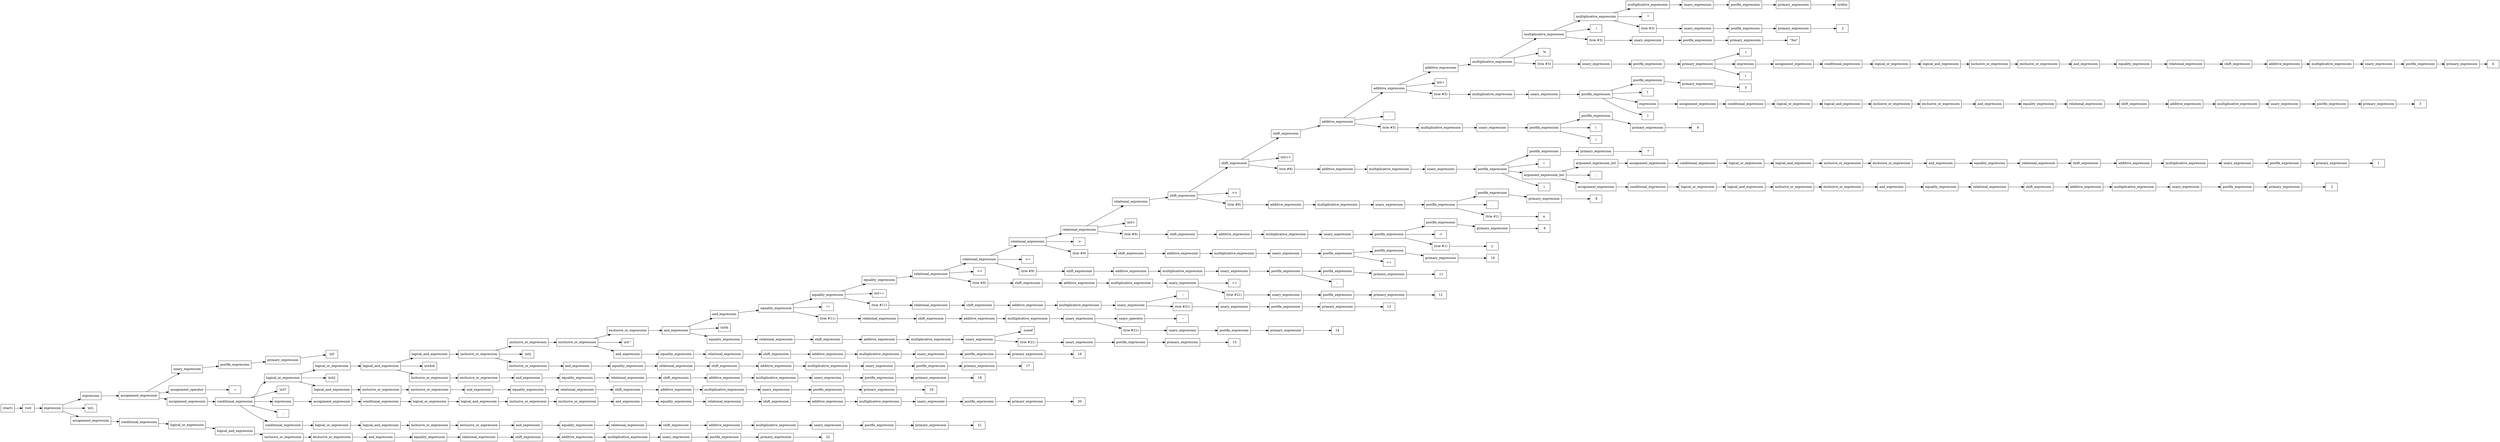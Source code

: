 digraph {
rankdir = LR;
node [shape = box];
"0x4ca8490" [ label = "(start)" ];"0x4ca83e0" [ label = "root" ];"0x4ca8320" [ label = "expression" ];"0x4ca76d0" [ label = "expression" ];"0x4ca7610" [ label = "assignment_expression" ];"0x4c98830" [ label = "unary_expression" ];"0x4c98780" [ label = "postfix_expression" ];"0x4c98630" [ label = "primary_expression" ];"0x4c98430" [ label = "&#92;&#92;&#110;&#48;" ];
"0x4c98630" -> "0x4c98430"
"0x4c98780" -> "0x4c98630"
"0x4c98830" -> "0x4c98780"
"0x4ca7610" -> "0x4c98830"
"0x4c98a40" [ label = "assignment_operator" ];"0x4c98580" [ label = "&#32;&#61;" ];
"0x4c98a40" -> "0x4c98580"
"0x4ca7610" -> "0x4c98a40"
"0x4ca7560" [ label = "assignment_expression" ];"0x4ca7490" [ label = "conditional_expression" ];"0x4ca5c70" [ label = "logical_or_expression" ];"0x4ca5220" [ label = "logical_or_expression" ];"0x4ca5160" [ label = "logical_and_expression" ];"0x4ca47c0" [ label = "logical_and_expression" ];"0x4ca4700" [ label = "inclusive_or_expression" ];"0x4ca3e10" [ label = "inclusive_or_expression" ];"0x4ca3d50" [ label = "exclusive_or_expression" ];"0x4ca3510" [ label = "exclusive_or_expression" ];"0x4ca3450" [ label = "and_expression" ];"0x4ca2a60" [ label = "and_expression" ];"0x4ca29a0" [ label = "equality_expression" ];"0x4ca1f40" [ label = "equality_expression" ];"0x4ca15a0" [ label = "equality_expression" ];"0x4ca14e0" [ label = "relational_expression" ];"0x4ca0be0" [ label = "relational_expression" ];"0x4ca0390" [ label = "relational_expression" ];"0x4c9fb40" [ label = "relational_expression" ];"0x4c9f190" [ label = "relational_expression" ];"0x4c9f0d0" [ label = "shift_expression" ];"0x4c9e7c0" [ label = "shift_expression" ];"0x4c9c750" [ label = "shift_expression" ];"0x4c9c690" [ label = "additive_expression" ];"0x4c9bee0" [ label = "additive_expression" ];"0x4c9aad0" [ label = "additive_expression" ];"0x4c9aa10" [ label = "multiplicative_expression" ];"0x4c99840" [ label = "multiplicative_expression" ];"0x4c99360" [ label = "multiplicative_expression" ];"0x4c98e10" [ label = "multiplicative_expression" ];"0x4c98d60" [ label = "unary_expression" ];"0x4c98cb0" [ label = "postfix_expression" ];"0x4c98c00" [ label = "primary_expression" ];"0x4c98990" [ label = "&#92;&#92;&#110;&#92;&#92;&#116;&#102;&#111;&#111;" ];
"0x4c98c00" -> "0x4c98990"
"0x4c98cb0" -> "0x4c98c00"
"0x4c98d60" -> "0x4c98cb0"
"0x4c98e10" -> "0x4c98d60"
"0x4c99360" -> "0x4c98e10"
"0x4c98b50" [ label = "&#32;&#42;" ];
"0x4c99360" -> "0x4c98b50"
"0x4c992b0" [ label = "(trie #3)" ];"0x4c99200" [ label = "unary_expression" ];"0x4c99150" [ label = "postfix_expression" ];"0x4c990a0" [ label = "primary_expression" ];"0x4c98f40" [ label = "&#32;&#50;" ];
"0x4c990a0" -> "0x4c98f40"
"0x4c99150" -> "0x4c990a0"
"0x4c99200" -> "0x4c99150"
"0x4c992b0" -> "0x4c99200"
"0x4c99360" -> "0x4c992b0"
"0x4c99840" -> "0x4c99360"
"0x4c98ff0" [ label = "&#32;&#47;" ];
"0x4c99840" -> "0x4c98ff0"
"0x4c99790" [ label = "(trie #3)" ];"0x4c996e0" [ label = "unary_expression" ];"0x4c99630" [ label = "postfix_expression" ];"0x4c99580" [ label = "primary_expression" ];"0x4c99420" [ label = "&#32;&#34;&#102;&#111;&#111;&#34;" ];
"0x4c99580" -> "0x4c99420"
"0x4c99630" -> "0x4c99580"
"0x4c996e0" -> "0x4c99630"
"0x4c99790" -> "0x4c996e0"
"0x4c99840" -> "0x4c99790"
"0x4c9aa10" -> "0x4c99840"
"0x4c994d0" [ label = "&#32;&#37;" ];
"0x4c9aa10" -> "0x4c994d0"
"0x4c9a960" [ label = "(trie #3)" ];"0x4c9a8b0" [ label = "unary_expression" ];"0x4c9a800" [ label = "postfix_expression" ];"0x4c9a740" [ label = "primary_expression" ];"0x4c99900" [ label = "&#32;&#40;" ];
"0x4c9a740" -> "0x4c99900"
"0x4c9a560" [ label = "expression" ];"0x4c9a4b0" [ label = "assignment_expression" ];"0x4c9a400" [ label = "conditional_expression" ];"0x4c9a350" [ label = "logical_or_expression" ];"0x4c9a2a0" [ label = "logical_and_expression" ];"0x4c9a1f0" [ label = "inclusive_or_expression" ];"0x4c9a140" [ label = "exclusive_or_expression" ];"0x4c9a090" [ label = "and_expression" ];"0x4c99fe0" [ label = "equality_expression" ];"0x4c99f30" [ label = "relational_expression" ];"0x4c99e80" [ label = "shift_expression" ];"0x4c99dd0" [ label = "additive_expression" ];"0x4c99d20" [ label = "multiplicative_expression" ];"0x4c99c70" [ label = "unary_expression" ];"0x4c99bc0" [ label = "postfix_expression" ];"0x4c99b10" [ label = "primary_expression" ];"0x4c999b0" [ label = "&#52;" ];
"0x4c99b10" -> "0x4c999b0"
"0x4c99bc0" -> "0x4c99b10"
"0x4c99c70" -> "0x4c99bc0"
"0x4c99d20" -> "0x4c99c70"
"0x4c99dd0" -> "0x4c99d20"
"0x4c99e80" -> "0x4c99dd0"
"0x4c99f30" -> "0x4c99e80"
"0x4c99fe0" -> "0x4c99f30"
"0x4c9a090" -> "0x4c99fe0"
"0x4c9a140" -> "0x4c9a090"
"0x4c9a1f0" -> "0x4c9a140"
"0x4c9a2a0" -> "0x4c9a1f0"
"0x4c9a350" -> "0x4c9a2a0"
"0x4c9a400" -> "0x4c9a350"
"0x4c9a4b0" -> "0x4c9a400"
"0x4c9a560" -> "0x4c9a4b0"
"0x4c9a740" -> "0x4c9a560"
"0x4c99a60" [ label = "&#41;" ];
"0x4c9a740" -> "0x4c99a60"
"0x4c9a800" -> "0x4c9a740"
"0x4c9a8b0" -> "0x4c9a800"
"0x4c9a960" -> "0x4c9a8b0"
"0x4c9aa10" -> "0x4c9a960"
"0x4c9aad0" -> "0x4c9aa10"
"0x4c9bee0" -> "0x4c9aad0"
"0x4c9a690" [ label = "&#92;&#92;&#110;&#92;&#92;&#116;&#43;" ];
"0x4c9bee0" -> "0x4c9a690"
"0x4c9be30" [ label = "(trie #5)" ];"0x4c9bd80" [ label = "multiplicative_expression" ];"0x4c9bcd0" [ label = "unary_expression" ];"0x4c9bc10" [ label = "postfix_expression" ];"0x4c9ad90" [ label = "postfix_expression" ];"0x4c9ace0" [ label = "primary_expression" ];"0x4c9ab80" [ label = "&#32;&#53;" ];
"0x4c9ace0" -> "0x4c9ab80"
"0x4c9ad90" -> "0x4c9ace0"
"0x4c9bc10" -> "0x4c9ad90"
"0x4c9ac30" [ label = "&#91;" ];
"0x4c9bc10" -> "0x4c9ac30"
"0x4c9b9f0" [ label = "expression" ];"0x4c9b940" [ label = "assignment_expression" ];"0x4c9b890" [ label = "conditional_expression" ];"0x4c9b7e0" [ label = "logical_or_expression" ];"0x4c9b730" [ label = "logical_and_expression" ];"0x4c9b680" [ label = "inclusive_or_expression" ];"0x4c9b5d0" [ label = "exclusive_or_expression" ];"0x4c9b520" [ label = "and_expression" ];"0x4c9b470" [ label = "equality_expression" ];"0x4c9b3c0" [ label = "relational_expression" ];"0x4c9b310" [ label = "shift_expression" ];"0x4c9b260" [ label = "additive_expression" ];"0x4c9b1b0" [ label = "multiplicative_expression" ];"0x4c9b100" [ label = "unary_expression" ];"0x4c9b050" [ label = "postfix_expression" ];"0x4c9afa0" [ label = "primary_expression" ];"0x4c9ae40" [ label = "&#51;" ];
"0x4c9afa0" -> "0x4c9ae40"
"0x4c9b050" -> "0x4c9afa0"
"0x4c9b100" -> "0x4c9b050"
"0x4c9b1b0" -> "0x4c9b100"
"0x4c9b260" -> "0x4c9b1b0"
"0x4c9b310" -> "0x4c9b260"
"0x4c9b3c0" -> "0x4c9b310"
"0x4c9b470" -> "0x4c9b3c0"
"0x4c9b520" -> "0x4c9b470"
"0x4c9b5d0" -> "0x4c9b520"
"0x4c9b680" -> "0x4c9b5d0"
"0x4c9b730" -> "0x4c9b680"
"0x4c9b7e0" -> "0x4c9b730"
"0x4c9b890" -> "0x4c9b7e0"
"0x4c9b940" -> "0x4c9b890"
"0x4c9b9f0" -> "0x4c9b940"
"0x4c9bc10" -> "0x4c9b9f0"
"0x4c9aef0" [ label = "&#93;" ];
"0x4c9bc10" -> "0x4c9aef0"
"0x4c9bcd0" -> "0x4c9bc10"
"0x4c9bd80" -> "0x4c9bcd0"
"0x4c9be30" -> "0x4c9bd80"
"0x4c9bee0" -> "0x4c9be30"
"0x4c9c690" -> "0x4c9bee0"
"0x4c9bb60" [ label = "&#32;&#45;" ];
"0x4c9c690" -> "0x4c9bb60"
"0x4c9c5e0" [ label = "(trie #5)" ];"0x4c9c530" [ label = "multiplicative_expression" ];"0x4c9c480" [ label = "unary_expression" ];"0x4c9c3c0" [ label = "postfix_expression" ];"0x4c9c1b0" [ label = "postfix_expression" ];"0x4c9c100" [ label = "primary_expression" ];"0x4c9bfa0" [ label = "&#32;&#54;" ];
"0x4c9c100" -> "0x4c9bfa0"
"0x4c9c1b0" -> "0x4c9c100"
"0x4c9c3c0" -> "0x4c9c1b0"
"0x4c9c050" [ label = "&#40;" ];
"0x4c9c3c0" -> "0x4c9c050"
"0x4c9c260" [ label = "&#41;" ];
"0x4c9c3c0" -> "0x4c9c260"
"0x4c9c480" -> "0x4c9c3c0"
"0x4c9c530" -> "0x4c9c480"
"0x4c9c5e0" -> "0x4c9c530"
"0x4c9c690" -> "0x4c9c5e0"
"0x4c9c750" -> "0x4c9c690"
"0x4c9e7c0" -> "0x4c9c750"
"0x4c9c310" [ label = "&#92;&#92;&#110;&#92;&#92;&#116;&#60;&#60;" ];
"0x4c9e7c0" -> "0x4c9c310"
"0x4c9e710" [ label = "(trie #8)" ];"0x4c9e660" [ label = "additive_expression" ];"0x4c9e5b0" [ label = "multiplicative_expression" ];"0x4c9e500" [ label = "unary_expression" ];"0x4c9e440" [ label = "postfix_expression" ];"0x4c9ca10" [ label = "postfix_expression" ];"0x4c9c960" [ label = "primary_expression" ];"0x4c9c800" [ label = "&#32;&#55;" ];
"0x4c9c960" -> "0x4c9c800"
"0x4c9ca10" -> "0x4c9c960"
"0x4c9e440" -> "0x4c9ca10"
"0x4c9c8b0" [ label = "&#40;" ];
"0x4c9e440" -> "0x4c9c8b0"
"0x4c9e2d0" [ label = "argument_expression_list" ];"0x4c9d670" [ label = "argument_expression_list" ];"0x4c9d5c0" [ label = "assignment_expression" ];"0x4c9d510" [ label = "conditional_expression" ];"0x4c9d460" [ label = "logical_or_expression" ];"0x4c9d3b0" [ label = "logical_and_expression" ];"0x4c9d300" [ label = "inclusive_or_expression" ];"0x4c9d250" [ label = "exclusive_or_expression" ];"0x4c9d1a0" [ label = "and_expression" ];"0x4c9d0f0" [ label = "equality_expression" ];"0x4c9d040" [ label = "relational_expression" ];"0x4c9cf90" [ label = "shift_expression" ];"0x4c9cee0" [ label = "additive_expression" ];"0x4c9ce30" [ label = "multiplicative_expression" ];"0x4c9cd80" [ label = "unary_expression" ];"0x4c9ccd0" [ label = "postfix_expression" ];"0x4c9cc20" [ label = "primary_expression" ];"0x4c9cac0" [ label = "&#49;" ];
"0x4c9cc20" -> "0x4c9cac0"
"0x4c9ccd0" -> "0x4c9cc20"
"0x4c9cd80" -> "0x4c9ccd0"
"0x4c9ce30" -> "0x4c9cd80"
"0x4c9cee0" -> "0x4c9ce30"
"0x4c9cf90" -> "0x4c9cee0"
"0x4c9d040" -> "0x4c9cf90"
"0x4c9d0f0" -> "0x4c9d040"
"0x4c9d1a0" -> "0x4c9d0f0"
"0x4c9d250" -> "0x4c9d1a0"
"0x4c9d300" -> "0x4c9d250"
"0x4c9d3b0" -> "0x4c9d300"
"0x4c9d460" -> "0x4c9d3b0"
"0x4c9d510" -> "0x4c9d460"
"0x4c9d5c0" -> "0x4c9d510"
"0x4c9d670" -> "0x4c9d5c0"
"0x4c9e2d0" -> "0x4c9d670"
"0x4c9cb70" [ label = "&#44;" ];
"0x4c9e2d0" -> "0x4c9cb70"
"0x4c9e220" [ label = "assignment_expression" ];"0x4c9e170" [ label = "conditional_expression" ];"0x4c9e0c0" [ label = "logical_or_expression" ];"0x4c9e010" [ label = "logical_and_expression" ];"0x4c9df60" [ label = "inclusive_or_expression" ];"0x4c9deb0" [ label = "exclusive_or_expression" ];"0x4c9de00" [ label = "and_expression" ];"0x4c9dd50" [ label = "equality_expression" ];"0x4c9dca0" [ label = "relational_expression" ];"0x4c9dbf0" [ label = "shift_expression" ];"0x4c9db40" [ label = "additive_expression" ];"0x4c9da90" [ label = "multiplicative_expression" ];"0x4c9d9e0" [ label = "unary_expression" ];"0x4c9d930" [ label = "postfix_expression" ];"0x4c9d880" [ label = "primary_expression" ];"0x4c9d720" [ label = "&#32;&#50;" ];
"0x4c9d880" -> "0x4c9d720"
"0x4c9d930" -> "0x4c9d880"
"0x4c9d9e0" -> "0x4c9d930"
"0x4c9da90" -> "0x4c9d9e0"
"0x4c9db40" -> "0x4c9da90"
"0x4c9dbf0" -> "0x4c9db40"
"0x4c9dca0" -> "0x4c9dbf0"
"0x4c9dd50" -> "0x4c9dca0"
"0x4c9de00" -> "0x4c9dd50"
"0x4c9deb0" -> "0x4c9de00"
"0x4c9df60" -> "0x4c9deb0"
"0x4c9e010" -> "0x4c9df60"
"0x4c9e0c0" -> "0x4c9e010"
"0x4c9e170" -> "0x4c9e0c0"
"0x4c9e220" -> "0x4c9e170"
"0x4c9e2d0" -> "0x4c9e220"
"0x4c9e440" -> "0x4c9e2d0"
"0x4c9d7d0" [ label = "&#41;" ];
"0x4c9e440" -> "0x4c9d7d0"
"0x4c9e500" -> "0x4c9e440"
"0x4c9e5b0" -> "0x4c9e500"
"0x4c9e660" -> "0x4c9e5b0"
"0x4c9e710" -> "0x4c9e660"
"0x4c9e7c0" -> "0x4c9e710"
"0x4c9f0d0" -> "0x4c9e7c0"
"0x4c9e390" [ label = "&#32;&#62;&#62;" ];
"0x4c9f0d0" -> "0x4c9e390"
"0x4c9f020" [ label = "(trie #8)" ];"0x4c9ef70" [ label = "additive_expression" ];"0x4c9eec0" [ label = "multiplicative_expression" ];"0x4c9ee10" [ label = "unary_expression" ];"0x4c9ed50" [ label = "postfix_expression" ];"0x4c9ea90" [ label = "postfix_expression" ];"0x4c9e9e0" [ label = "primary_expression" ];"0x4c9e880" [ label = "&#32;&#56;" ];
"0x4c9e9e0" -> "0x4c9e880"
"0x4c9ea90" -> "0x4c9e9e0"
"0x4c9ed50" -> "0x4c9ea90"
"0x4c9e930" [ label = "&#46;" ];
"0x4c9ed50" -> "0x4c9e930"
"0x4c9eca0" [ label = "(trie #1)" ];"0x4c9eb40" [ label = "&#120;" ];
"0x4c9eca0" -> "0x4c9eb40"
"0x4c9ed50" -> "0x4c9eca0"
"0x4c9ee10" -> "0x4c9ed50"
"0x4c9eec0" -> "0x4c9ee10"
"0x4c9ef70" -> "0x4c9eec0"
"0x4c9f020" -> "0x4c9ef70"
"0x4c9f0d0" -> "0x4c9f020"
"0x4c9f190" -> "0x4c9f0d0"
"0x4c9fb40" -> "0x4c9f190"
"0x4c9ebf0" [ label = "&#92;&#92;&#110;&#92;&#92;&#116;&#60;" ];
"0x4c9fb40" -> "0x4c9ebf0"
"0x4c9fa90" [ label = "(trie #9)" ];"0x4c9f9e0" [ label = "shift_expression" ];"0x4c9f930" [ label = "additive_expression" ];"0x4c9f880" [ label = "multiplicative_expression" ];"0x4c9f7d0" [ label = "unary_expression" ];"0x4c9f710" [ label = "postfix_expression" ];"0x4c9f450" [ label = "postfix_expression" ];"0x4c9f3a0" [ label = "primary_expression" ];"0x4c9f240" [ label = "&#32;&#57;" ];
"0x4c9f3a0" -> "0x4c9f240"
"0x4c9f450" -> "0x4c9f3a0"
"0x4c9f710" -> "0x4c9f450"
"0x4c9f2f0" [ label = "&#45;&#62;" ];
"0x4c9f710" -> "0x4c9f2f0"
"0x4c9f660" [ label = "(trie #1)" ];"0x4c9f500" [ label = "&#121;" ];
"0x4c9f660" -> "0x4c9f500"
"0x4c9f710" -> "0x4c9f660"
"0x4c9f7d0" -> "0x4c9f710"
"0x4c9f880" -> "0x4c9f7d0"
"0x4c9f930" -> "0x4c9f880"
"0x4c9f9e0" -> "0x4c9f930"
"0x4c9fa90" -> "0x4c9f9e0"
"0x4c9fb40" -> "0x4c9fa90"
"0x4ca0390" -> "0x4c9fb40"
"0x4c9f5b0" [ label = "&#32;&#62;" ];
"0x4ca0390" -> "0x4c9f5b0"
"0x4ca02e0" [ label = "(trie #9)" ];"0x4ca0230" [ label = "shift_expression" ];"0x4ca0180" [ label = "additive_expression" ];"0x4ca00d0" [ label = "multiplicative_expression" ];"0x4ca0020" [ label = "unary_expression" ];"0x4c9ff70" [ label = "postfix_expression" ];"0x4c9fe10" [ label = "postfix_expression" ];"0x4c9fd60" [ label = "primary_expression" ];"0x4c9fc00" [ label = "&#32;&#49;&#48;" ];
"0x4c9fd60" -> "0x4c9fc00"
"0x4c9fe10" -> "0x4c9fd60"
"0x4c9ff70" -> "0x4c9fe10"
"0x4c9fcb0" [ label = "&#43;&#43;" ];
"0x4c9ff70" -> "0x4c9fcb0"
"0x4ca0020" -> "0x4c9ff70"
"0x4ca00d0" -> "0x4ca0020"
"0x4ca0180" -> "0x4ca00d0"
"0x4ca0230" -> "0x4ca0180"
"0x4ca02e0" -> "0x4ca0230"
"0x4ca0390" -> "0x4ca02e0"
"0x4ca0be0" -> "0x4ca0390"
"0x4c9fec0" [ label = "&#32;&#60;&#61;" ];
"0x4ca0be0" -> "0x4c9fec0"
"0x4ca0b30" [ label = "(trie #9)" ];"0x4ca0a80" [ label = "shift_expression" ];"0x4ca09d0" [ label = "additive_expression" ];"0x4ca0920" [ label = "multiplicative_expression" ];"0x4ca0870" [ label = "unary_expression" ];"0x4ca07c0" [ label = "postfix_expression" ];"0x4ca0660" [ label = "postfix_expression" ];"0x4ca05b0" [ label = "primary_expression" ];"0x4ca0450" [ label = "&#32;&#49;&#49;" ];
"0x4ca05b0" -> "0x4ca0450"
"0x4ca0660" -> "0x4ca05b0"
"0x4ca07c0" -> "0x4ca0660"
"0x4ca0500" [ label = "&#45;&#45;" ];
"0x4ca07c0" -> "0x4ca0500"
"0x4ca0870" -> "0x4ca07c0"
"0x4ca0920" -> "0x4ca0870"
"0x4ca09d0" -> "0x4ca0920"
"0x4ca0a80" -> "0x4ca09d0"
"0x4ca0b30" -> "0x4ca0a80"
"0x4ca0be0" -> "0x4ca0b30"
"0x4ca14e0" -> "0x4ca0be0"
"0x4ca0710" [ label = "&#32;&#62;&#61;" ];
"0x4ca14e0" -> "0x4ca0710"
"0x4ca1430" [ label = "(trie #9)" ];"0x4ca1380" [ label = "shift_expression" ];"0x4ca12d0" [ label = "additive_expression" ];"0x4ca1220" [ label = "multiplicative_expression" ];"0x4ca1170" [ label = "unary_expression" ];"0x4ca0ca0" [ label = "&#32;&#43;&#43;" ];
"0x4ca1170" -> "0x4ca0ca0"
"0x4ca10c0" [ label = "(trie #21)" ];"0x4ca1010" [ label = "unary_expression" ];"0x4ca0f60" [ label = "postfix_expression" ];"0x4ca0eb0" [ label = "primary_expression" ];"0x4ca0d50" [ label = "&#49;&#50;" ];
"0x4ca0eb0" -> "0x4ca0d50"
"0x4ca0f60" -> "0x4ca0eb0"
"0x4ca1010" -> "0x4ca0f60"
"0x4ca10c0" -> "0x4ca1010"
"0x4ca1170" -> "0x4ca10c0"
"0x4ca1220" -> "0x4ca1170"
"0x4ca12d0" -> "0x4ca1220"
"0x4ca1380" -> "0x4ca12d0"
"0x4ca1430" -> "0x4ca1380"
"0x4ca14e0" -> "0x4ca1430"
"0x4ca15a0" -> "0x4ca14e0"
"0x4ca1f40" -> "0x4ca15a0"
"0x4ca0e00" [ label = "&#92;&#92;&#110;&#92;&#92;&#116;&#61;&#61;" ];
"0x4ca1f40" -> "0x4ca0e00"
"0x4ca1e90" [ label = "(trie #11)" ];"0x4ca1de0" [ label = "relational_expression" ];"0x4ca1d30" [ label = "shift_expression" ];"0x4ca1c80" [ label = "additive_expression" ];"0x4ca1bd0" [ label = "multiplicative_expression" ];"0x4ca1b20" [ label = "unary_expression" ];"0x4ca1650" [ label = "&#32;&#45;&#45;" ];
"0x4ca1b20" -> "0x4ca1650"
"0x4ca1a70" [ label = "(trie #21)" ];"0x4ca19c0" [ label = "unary_expression" ];"0x4ca1910" [ label = "postfix_expression" ];"0x4ca1860" [ label = "primary_expression" ];"0x4ca1700" [ label = "&#49;&#51;" ];
"0x4ca1860" -> "0x4ca1700"
"0x4ca1910" -> "0x4ca1860"
"0x4ca19c0" -> "0x4ca1910"
"0x4ca1a70" -> "0x4ca19c0"
"0x4ca1b20" -> "0x4ca1a70"
"0x4ca1bd0" -> "0x4ca1b20"
"0x4ca1c80" -> "0x4ca1bd0"
"0x4ca1d30" -> "0x4ca1c80"
"0x4ca1de0" -> "0x4ca1d30"
"0x4ca1e90" -> "0x4ca1de0"
"0x4ca1f40" -> "0x4ca1e90"
"0x4ca29a0" -> "0x4ca1f40"
"0x4ca17b0" [ label = "&#32;&#33;&#61;" ];
"0x4ca29a0" -> "0x4ca17b0"
"0x4ca28f0" [ label = "(trie #11)" ];"0x4ca2840" [ label = "relational_expression" ];"0x4ca2790" [ label = "shift_expression" ];"0x4ca26e0" [ label = "additive_expression" ];"0x4ca2630" [ label = "multiplicative_expression" ];"0x4ca2580" [ label = "unary_expression" ];"0x4ca2160" [ label = "unary_operator" ];"0x4ca2000" [ label = "&#32;&#126;" ];
"0x4ca2160" -> "0x4ca2000"
"0x4ca2580" -> "0x4ca2160"
"0x4ca24d0" [ label = "(trie #21)" ];"0x4ca2420" [ label = "unary_expression" ];"0x4ca2370" [ label = "postfix_expression" ];"0x4ca22c0" [ label = "primary_expression" ];"0x4ca20b0" [ label = "&#49;&#52;" ];
"0x4ca22c0" -> "0x4ca20b0"
"0x4ca2370" -> "0x4ca22c0"
"0x4ca2420" -> "0x4ca2370"
"0x4ca24d0" -> "0x4ca2420"
"0x4ca2580" -> "0x4ca24d0"
"0x4ca2630" -> "0x4ca2580"
"0x4ca26e0" -> "0x4ca2630"
"0x4ca2790" -> "0x4ca26e0"
"0x4ca2840" -> "0x4ca2790"
"0x4ca28f0" -> "0x4ca2840"
"0x4ca29a0" -> "0x4ca28f0"
"0x4ca2a60" -> "0x4ca29a0"
"0x4ca3450" -> "0x4ca2a60"
"0x4ca2210" [ label = "&#92;&#92;&#110;&#92;&#92;&#116;&#38;" ];
"0x4ca3450" -> "0x4ca2210"
"0x4ca33a0" [ label = "equality_expression" ];"0x4ca32f0" [ label = "relational_expression" ];"0x4ca3240" [ label = "shift_expression" ];"0x4ca3190" [ label = "additive_expression" ];"0x4ca30e0" [ label = "multiplicative_expression" ];"0x4ca3030" [ label = "unary_expression" ];"0x4ca2b60" [ label = "&#32;&#115;&#105;&#122;&#101;&#111;&#102;" ];
"0x4ca3030" -> "0x4ca2b60"
"0x4ca2f80" [ label = "(trie #21)" ];"0x4ca2ed0" [ label = "unary_expression" ];"0x4ca2e20" [ label = "postfix_expression" ];"0x4ca2d70" [ label = "primary_expression" ];"0x4ca2c10" [ label = "&#32;&#49;&#53;" ];
"0x4ca2d70" -> "0x4ca2c10"
"0x4ca2e20" -> "0x4ca2d70"
"0x4ca2ed0" -> "0x4ca2e20"
"0x4ca2f80" -> "0x4ca2ed0"
"0x4ca3030" -> "0x4ca2f80"
"0x4ca30e0" -> "0x4ca3030"
"0x4ca3190" -> "0x4ca30e0"
"0x4ca3240" -> "0x4ca3190"
"0x4ca32f0" -> "0x4ca3240"
"0x4ca33a0" -> "0x4ca32f0"
"0x4ca3450" -> "0x4ca33a0"
"0x4ca3510" -> "0x4ca3450"
"0x4ca3d50" -> "0x4ca3510"
"0x4ca2cc0" [ label = "&#92;&#92;&#110;&#92;&#92;&#116;&#94;" ];
"0x4ca3d50" -> "0x4ca2cc0"
"0x4ca3ca0" [ label = "and_expression" ];"0x4ca3bf0" [ label = "equality_expression" ];"0x4ca3b40" [ label = "relational_expression" ];"0x4ca3a90" [ label = "shift_expression" ];"0x4ca39e0" [ label = "additive_expression" ];"0x4ca3930" [ label = "multiplicative_expression" ];"0x4ca3880" [ label = "unary_expression" ];"0x4ca37d0" [ label = "postfix_expression" ];"0x4ca3720" [ label = "primary_expression" ];"0x4ca35c0" [ label = "&#32;&#49;&#54;" ];
"0x4ca3720" -> "0x4ca35c0"
"0x4ca37d0" -> "0x4ca3720"
"0x4ca3880" -> "0x4ca37d0"
"0x4ca3930" -> "0x4ca3880"
"0x4ca39e0" -> "0x4ca3930"
"0x4ca3a90" -> "0x4ca39e0"
"0x4ca3b40" -> "0x4ca3a90"
"0x4ca3bf0" -> "0x4ca3b40"
"0x4ca3ca0" -> "0x4ca3bf0"
"0x4ca3d50" -> "0x4ca3ca0"
"0x4ca3e10" -> "0x4ca3d50"
"0x4ca4700" -> "0x4ca3e10"
"0x4ca3670" [ label = "&#92;&#92;&#110;&#92;&#92;&#116;&#124;" ];
"0x4ca4700" -> "0x4ca3670"
"0x4ca4650" [ label = "exclusive_or_expression" ];"0x4ca45a0" [ label = "and_expression" ];"0x4ca44f0" [ label = "equality_expression" ];"0x4ca4440" [ label = "relational_expression" ];"0x4ca4390" [ label = "shift_expression" ];"0x4ca42e0" [ label = "additive_expression" ];"0x4ca4230" [ label = "multiplicative_expression" ];"0x4ca4180" [ label = "unary_expression" ];"0x4ca40d0" [ label = "postfix_expression" ];"0x4ca4020" [ label = "primary_expression" ];"0x4ca3ec0" [ label = "&#32;&#49;&#55;" ];
"0x4ca4020" -> "0x4ca3ec0"
"0x4ca40d0" -> "0x4ca4020"
"0x4ca4180" -> "0x4ca40d0"
"0x4ca4230" -> "0x4ca4180"
"0x4ca42e0" -> "0x4ca4230"
"0x4ca4390" -> "0x4ca42e0"
"0x4ca4440" -> "0x4ca4390"
"0x4ca44f0" -> "0x4ca4440"
"0x4ca45a0" -> "0x4ca44f0"
"0x4ca4650" -> "0x4ca45a0"
"0x4ca4700" -> "0x4ca4650"
"0x4ca47c0" -> "0x4ca4700"
"0x4ca5160" -> "0x4ca47c0"
"0x4ca3f70" [ label = "&#92;&#92;&#110;&#92;&#92;&#116;&#38;&#38;" ];
"0x4ca5160" -> "0x4ca3f70"
"0x4ca50b0" [ label = "inclusive_or_expression" ];"0x4ca5000" [ label = "exclusive_or_expression" ];"0x4ca4f50" [ label = "and_expression" ];"0x4ca4ea0" [ label = "equality_expression" ];"0x4ca4df0" [ label = "relational_expression" ];"0x4ca4d40" [ label = "shift_expression" ];"0x4ca4c90" [ label = "additive_expression" ];"0x4ca4be0" [ label = "multiplicative_expression" ];"0x4ca4b30" [ label = "unary_expression" ];"0x4ca4a80" [ label = "postfix_expression" ];"0x4ca49d0" [ label = "primary_expression" ];"0x4ca4870" [ label = "&#32;&#49;&#56;" ];
"0x4ca49d0" -> "0x4ca4870"
"0x4ca4a80" -> "0x4ca49d0"
"0x4ca4b30" -> "0x4ca4a80"
"0x4ca4be0" -> "0x4ca4b30"
"0x4ca4c90" -> "0x4ca4be0"
"0x4ca4d40" -> "0x4ca4c90"
"0x4ca4df0" -> "0x4ca4d40"
"0x4ca4ea0" -> "0x4ca4df0"
"0x4ca4f50" -> "0x4ca4ea0"
"0x4ca5000" -> "0x4ca4f50"
"0x4ca50b0" -> "0x4ca5000"
"0x4ca5160" -> "0x4ca50b0"
"0x4ca5220" -> "0x4ca5160"
"0x4ca5c70" -> "0x4ca5220"
"0x4ca4920" [ label = "&#92;&#92;&#110;&#92;&#92;&#116;&#124;&#124;" ];
"0x4ca5c70" -> "0x4ca4920"
"0x4ca5bc0" [ label = "logical_and_expression" ];"0x4ca5b10" [ label = "inclusive_or_expression" ];"0x4ca5a60" [ label = "exclusive_or_expression" ];"0x4ca59b0" [ label = "and_expression" ];"0x4ca5900" [ label = "equality_expression" ];"0x4ca5850" [ label = "relational_expression" ];"0x4ca57a0" [ label = "shift_expression" ];"0x4ca56f0" [ label = "additive_expression" ];"0x4ca5640" [ label = "multiplicative_expression" ];"0x4ca5590" [ label = "unary_expression" ];"0x4ca54e0" [ label = "postfix_expression" ];"0x4ca5430" [ label = "primary_expression" ];"0x4ca52d0" [ label = "&#32;&#49;&#57;" ];
"0x4ca5430" -> "0x4ca52d0"
"0x4ca54e0" -> "0x4ca5430"
"0x4ca5590" -> "0x4ca54e0"
"0x4ca5640" -> "0x4ca5590"
"0x4ca56f0" -> "0x4ca5640"
"0x4ca57a0" -> "0x4ca56f0"
"0x4ca5850" -> "0x4ca57a0"
"0x4ca5900" -> "0x4ca5850"
"0x4ca59b0" -> "0x4ca5900"
"0x4ca5a60" -> "0x4ca59b0"
"0x4ca5b10" -> "0x4ca5a60"
"0x4ca5bc0" -> "0x4ca5b10"
"0x4ca5c70" -> "0x4ca5bc0"
"0x4ca7490" -> "0x4ca5c70"
"0x4ca5380" [ label = "&#92;&#92;&#110;&#92;&#92;&#116;&#63;" ];
"0x4ca7490" -> "0x4ca5380"
"0x4ca68e0" [ label = "expression" ];"0x4ca6830" [ label = "assignment_expression" ];"0x4ca6780" [ label = "conditional_expression" ];"0x4ca66d0" [ label = "logical_or_expression" ];"0x4ca6620" [ label = "logical_and_expression" ];"0x4ca6570" [ label = "inclusive_or_expression" ];"0x4ca64c0" [ label = "exclusive_or_expression" ];"0x4ca6410" [ label = "and_expression" ];"0x4ca6360" [ label = "equality_expression" ];"0x4ca62b0" [ label = "relational_expression" ];"0x4ca6200" [ label = "shift_expression" ];"0x4ca6150" [ label = "additive_expression" ];"0x4ca60a0" [ label = "multiplicative_expression" ];"0x4ca5ff0" [ label = "unary_expression" ];"0x4ca5f40" [ label = "postfix_expression" ];"0x4ca5e90" [ label = "primary_expression" ];"0x4ca5d30" [ label = "&#32;&#50;&#48;" ];
"0x4ca5e90" -> "0x4ca5d30"
"0x4ca5f40" -> "0x4ca5e90"
"0x4ca5ff0" -> "0x4ca5f40"
"0x4ca60a0" -> "0x4ca5ff0"
"0x4ca6150" -> "0x4ca60a0"
"0x4ca6200" -> "0x4ca6150"
"0x4ca62b0" -> "0x4ca6200"
"0x4ca6360" -> "0x4ca62b0"
"0x4ca6410" -> "0x4ca6360"
"0x4ca64c0" -> "0x4ca6410"
"0x4ca6570" -> "0x4ca64c0"
"0x4ca6620" -> "0x4ca6570"
"0x4ca66d0" -> "0x4ca6620"
"0x4ca6780" -> "0x4ca66d0"
"0x4ca6830" -> "0x4ca6780"
"0x4ca68e0" -> "0x4ca6830"
"0x4ca7490" -> "0x4ca68e0"
"0x4ca5de0" [ label = "&#32;&#58;" ];
"0x4ca7490" -> "0x4ca5de0"
"0x4ca73e0" [ label = "conditional_expression" ];"0x4ca7330" [ label = "logical_or_expression" ];"0x4ca7280" [ label = "logical_and_expression" ];"0x4ca71d0" [ label = "inclusive_or_expression" ];"0x4ca7120" [ label = "exclusive_or_expression" ];"0x4ca7070" [ label = "and_expression" ];"0x4ca6fc0" [ label = "equality_expression" ];"0x4ca6f10" [ label = "relational_expression" ];"0x4ca6e60" [ label = "shift_expression" ];"0x4ca6db0" [ label = "additive_expression" ];"0x4ca6d00" [ label = "multiplicative_expression" ];"0x4ca6c50" [ label = "unary_expression" ];"0x4ca6ba0" [ label = "postfix_expression" ];"0x4ca6af0" [ label = "primary_expression" ];"0x4ca6990" [ label = "&#32;&#50;&#49;" ];
"0x4ca6af0" -> "0x4ca6990"
"0x4ca6ba0" -> "0x4ca6af0"
"0x4ca6c50" -> "0x4ca6ba0"
"0x4ca6d00" -> "0x4ca6c50"
"0x4ca6db0" -> "0x4ca6d00"
"0x4ca6e60" -> "0x4ca6db0"
"0x4ca6f10" -> "0x4ca6e60"
"0x4ca6fc0" -> "0x4ca6f10"
"0x4ca7070" -> "0x4ca6fc0"
"0x4ca7120" -> "0x4ca7070"
"0x4ca71d0" -> "0x4ca7120"
"0x4ca7280" -> "0x4ca71d0"
"0x4ca7330" -> "0x4ca7280"
"0x4ca73e0" -> "0x4ca7330"
"0x4ca7490" -> "0x4ca73e0"
"0x4ca7560" -> "0x4ca7490"
"0x4ca7610" -> "0x4ca7560"
"0x4ca76d0" -> "0x4ca7610"
"0x4ca8320" -> "0x4ca76d0"
"0x4ca6a40" [ label = "&#92;&#92;&#110;&#92;&#92;&#116;&#44;" ];
"0x4ca8320" -> "0x4ca6a40"
"0x4ca8270" [ label = "assignment_expression" ];"0x4ca81c0" [ label = "conditional_expression" ];"0x4ca8110" [ label = "logical_or_expression" ];"0x4ca8060" [ label = "logical_and_expression" ];"0x4ca7fb0" [ label = "inclusive_or_expression" ];"0x4ca7f00" [ label = "exclusive_or_expression" ];"0x4ca7e50" [ label = "and_expression" ];"0x4ca7da0" [ label = "equality_expression" ];"0x4ca7cf0" [ label = "relational_expression" ];"0x4ca7c40" [ label = "shift_expression" ];"0x4ca7b90" [ label = "additive_expression" ];"0x4ca7ae0" [ label = "multiplicative_expression" ];"0x4ca7a30" [ label = "unary_expression" ];"0x4ca7980" [ label = "postfix_expression" ];"0x4ca78d0" [ label = "primary_expression" ];"0x4ca7780" [ label = "&#32;&#50;&#50;" ];
"0x4ca78d0" -> "0x4ca7780"
"0x4ca7980" -> "0x4ca78d0"
"0x4ca7a30" -> "0x4ca7980"
"0x4ca7ae0" -> "0x4ca7a30"
"0x4ca7b90" -> "0x4ca7ae0"
"0x4ca7c40" -> "0x4ca7b90"
"0x4ca7cf0" -> "0x4ca7c40"
"0x4ca7da0" -> "0x4ca7cf0"
"0x4ca7e50" -> "0x4ca7da0"
"0x4ca7f00" -> "0x4ca7e50"
"0x4ca7fb0" -> "0x4ca7f00"
"0x4ca8060" -> "0x4ca7fb0"
"0x4ca8110" -> "0x4ca8060"
"0x4ca81c0" -> "0x4ca8110"
"0x4ca8270" -> "0x4ca81c0"
"0x4ca8320" -> "0x4ca8270"
"0x4ca83e0" -> "0x4ca8320"
"0x4ca8490" -> "0x4ca83e0"
}
